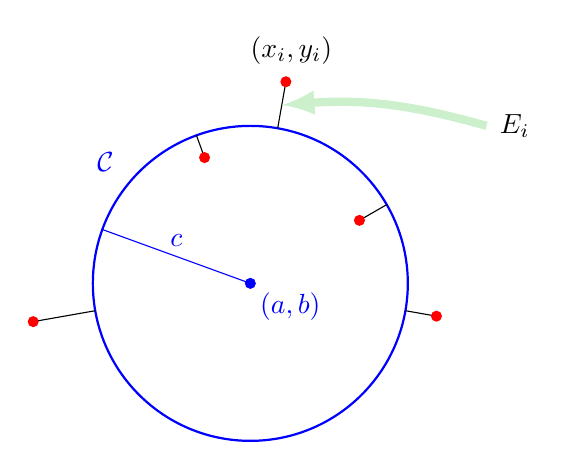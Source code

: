 \begin{tikzpicture}[scale=2]

%\draw[->,>=latex, gray] (-0.5,0)--(5.5,0) node[below] {$x$};
%\draw[->,>=latex, gray] (0,-0.5)--(0,4.5) node[left] {$y$};
% \draw[gray] (0,0) grid (5,4);


%\begin{scope}[xshift=3cm,yshift=2cm]

\draw[thick, blue] (0,0) circle (1cm);

\node[blue] at (140:1.2) {$\mathcal{C}$};

\foreach \i/\theta/\r in {1/-10/1.2, 2/30/0.8, 3/80/1.3, 4/110/0.85, 5/190/1.4}{
  \coordinate (P-\i) at (\theta:\r);
  \draw (P-\i) -- (\theta:1);
  \fill[red] (P-\i) circle (1pt);
  
}
\node at (80:1.5) {$(x_i,y_i)$};

\draw[<-,>=latex,green!70!black!20,line width=3pt]  (80:1.15)  to[bend left=10] (1.5,1)node[right, black] {$E_i$} ;


  \coordinate (O) at (0,0);
\fill[blue] (O) circle (1pt) node[below right]{$(a,b)$};
\draw[blue] (O) -- (160:1) node[midway, above] {$c$};
%\end{scope}


\end{tikzpicture}